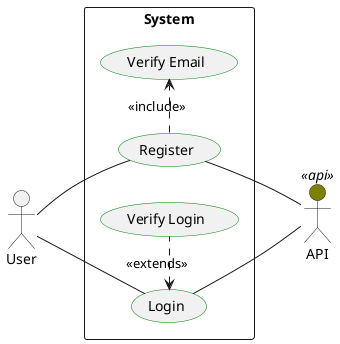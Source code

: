 @startuml Use cases
left to right direction

"User" as user
"API" <<api>> as api

skinparam usecase {
    bordercolor green
}

skinparam actor {
    backgroundcolor<<api>> olive
}


rectangle System {
    usecase "Login" as u1
    usecase "Register" as u2
    usecase "Verify Email" as u3
    usecase "Verify Login" as u4
}

user -- u1
user -- u2

u2 .> u3: <<include>>
u1 <. u4: <<extends>>

u1 -- api
u2 -- api


@enduml